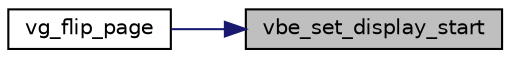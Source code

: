 digraph "vbe_set_display_start"
{
 // LATEX_PDF_SIZE
  edge [fontname="Helvetica",fontsize="10",labelfontname="Helvetica",labelfontsize="10"];
  node [fontname="Helvetica",fontsize="10",shape=record];
  rankdir="RL";
  Node1 [label="vbe_set_display_start",height=0.2,width=0.4,color="black", fillcolor="grey75", style="filled", fontcolor="black",tooltip="VBE function 0x07."];
  Node1 -> Node2 [dir="back",color="midnightblue",fontsize="10",style="solid",fontname="Helvetica"];
  Node2 [label="vg_flip_page",height=0.2,width=0.4,color="black", fillcolor="white", style="filled",URL="$group__video__gr.html#gaf34ffe7f8977e7b63e5ad04007cdd4ab",tooltip="Flips the front buffer with the back buffer."];
}
